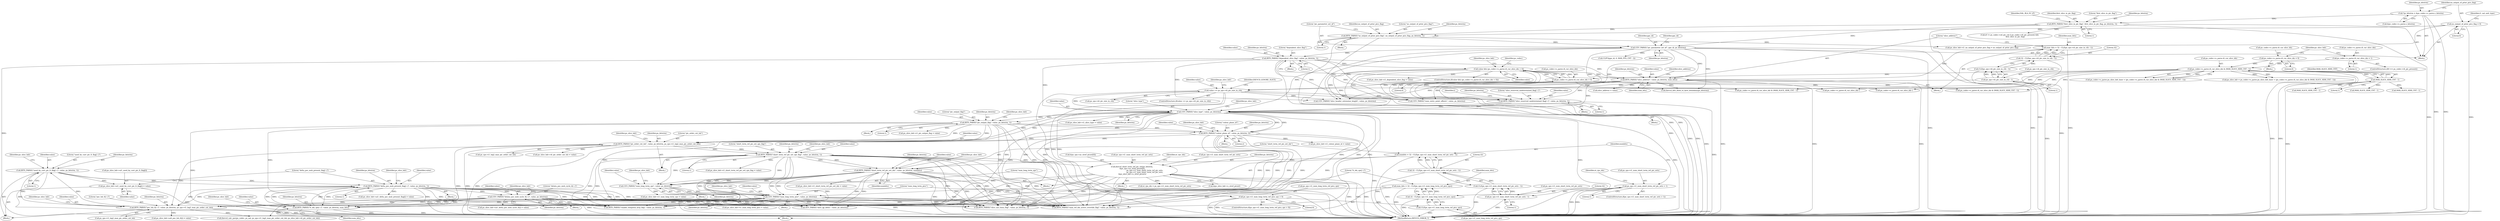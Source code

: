 digraph "0_Android_913d9e8d93d6b81bb8eac3fc2c1426651f5b259d@pointer" {
"1000965" [label="(Call,ps_slice_hdr->ai1_used_by_curr_pic_lt_flag[i] = value)"];
"1000960" [label="(Call,BITS_PARSE(\"used_by_curr_pic_lt_flag[ i ]\", value, ps_bitstrm, 1))"];
"1000946" [label="(Call,BITS_PARSE(\"poc_lsb_lt[ i ]\", value, ps_bitstrm, ps_sps->i1_log2_max_pic_order_cnt_lsb))"];
"1000858" [label="(Call,UEV_PARSE(\"num_long_term_pics\", value, ps_bitstrm))"];
"1000835" [label="(Call,UEV_PARSE(\"num_long_term_sps\", value, ps_bitstrm))"];
"1000735" [label="(Call,BITS_PARSE(\"short_term_ref_pic_set_idx\", value, ps_bitstrm, numbits))"];
"1000695" [label="(Call,BITS_PARSE(\"short_term_ref_pic_set_sps_flag\", value, ps_bitstrm, 1))"];
"1000683" [label="(Call,BITS_PARSE(\"pic_order_cnt_lsb\", value, ps_bitstrm, ps_sps->i1_log2_max_pic_order_cnt_lsb))"];
"1000638" [label="(Call,BITS_PARSE(\"pic_output_flag\", value, ps_bitstrm, 1))"];
"1000593" [label="(Call,UEV_PARSE(\"slice_type\", value, ps_bitstrm))"];
"1000588" [label="(Call,BITS_PARSE(\"slice_reserved_undetermined_flag[ i ]\", value, ps_bitstrm, 1))"];
"1000538" [label="(Call,value >= ps_sps->i4_pic_size_in_ctb)"];
"1000529" [label="(Call,BITS_PARSE(\"slice_address\", value, ps_bitstrm, num_bits))"];
"1000429" [label="(Call,value && (ps_codec->s_parse.i4_cur_slice_idx > 0))"];
"1000423" [label="(Call,BITS_PARSE(\"dependent_slice_flag\", value, ps_bitstrm, 1))"];
"1000210" [label="(Call,UEV_PARSE(\"pic_parameter_set_id\", pps_id, ps_bitstrm))"];
"1000191" [label="(Call,BITS_PARSE(\"first_slice_in_pic_flag\", first_slice_in_pic_flag, ps_bitstrm, 1))"];
"1000148" [label="(Call,*ps_bitstrm = &ps_codec->s_parse.s_bitstrm)"];
"1000205" [label="(Call,BITS_PARSE(\"no_output_of_prior_pics_flag\", no_output_of_prior_pics_flag, ps_bitstrm, 1))"];
"1000160" [label="(Call,no_output_of_prior_pics_flag = 0)"];
"1000431" [label="(Call,ps_codec->s_parse.i4_cur_slice_idx > 0)"];
"1000406" [label="(Call,ps_codec->s_parse.i4_cur_slice_idx & (MAX_SLICE_HDR_CNT - 1))"];
"1000376" [label="(Call,ps_codec->s_parse.i4_cur_slice_idx = 0)"];
"1000391" [label="(Call,ps_codec->s_parse.i4_cur_slice_idx = 1)"];
"1000412" [label="(Call,MAX_SLICE_HDR_CNT - 1)"];
"1000519" [label="(Call,num_bits = 32 - CLZ(ps_sps->i4_pic_size_in_ctb - 1))"];
"1000521" [label="(Call,32 - CLZ(ps_sps->i4_pic_size_in_ctb - 1))"];
"1000523" [label="(Call,CLZ(ps_sps->i4_pic_size_in_ctb - 1))"];
"1000524" [label="(Call,ps_sps->i4_pic_size_in_ctb - 1)"];
"1000660" [label="(Call,BITS_PARSE(\"colour_plane_id\", value, ps_bitstrm, 2))"];
"1000725" [label="(Call,numbits = 32 - CLZ(ps_sps->i1_num_short_term_ref_pic_sets - 1))"];
"1000727" [label="(Call,32 - CLZ(ps_sps->i1_num_short_term_ref_pic_sets - 1))"];
"1000729" [label="(Call,CLZ(ps_sps->i1_num_short_term_ref_pic_sets - 1))"];
"1000730" [label="(Call,ps_sps->i1_num_short_term_ref_pic_sets - 1)"];
"1000719" [label="(Call,ps_sps->i1_num_short_term_ref_pic_sets > 1)"];
"1000779" [label="(Call,ihevcd_short_term_ref_pic_set(ps_bitstrm,\n &ps_sps->as_stref_picset[0],\n                                              ps_sps->i1_num_short_term_ref_pic_sets,\n                                              ps_sps->i1_num_short_term_ref_pic_sets,\n &ps_slice_hdr->s_stref_picset))"];
"1000998" [label="(Call,UEV_PARSE(\"delata_poc_msb_cycle_lt[ i ]\", value, ps_bitstrm))"];
"1000972" [label="(Call,BITS_PARSE(\"delta_poc_msb_present_flag[ i ]\", value, ps_bitstrm, 1))"];
"1000917" [label="(Call,BITS_PARSE(\"lt_idx_sps[ i ]\", value, ps_bitstrm, num_bits))"];
"1000909" [label="(Call,num_bits = 32 - CLZ(ps_sps->i1_num_long_term_ref_pics_sps))"];
"1000911" [label="(Call,32 - CLZ(ps_sps->i1_num_long_term_ref_pics_sps))"];
"1000913" [label="(Call,CLZ(ps_sps->i1_num_long_term_ref_pics_sps))"];
"1000829" [label="(Call,ps_sps->i1_num_long_term_ref_pics_sps > 0)"];
"1000960" [label="(Call,BITS_PARSE(\"used_by_curr_pic_lt_flag[ i ]\", value, ps_bitstrm, 1))"];
"1000797" [label="(Call,st_rps_idx = ps_sps->i1_num_short_term_ref_pic_sets)"];
"1000519" [label="(Call,num_bits = 32 - CLZ(ps_sps->i4_pic_size_in_ctb - 1))"];
"1000723" [label="(Literal,1)"];
"1000382" [label="(Literal,0)"];
"1000667" [label="(Identifier,ps_slice_hdr)"];
"1000913" [label="(Call,CLZ(ps_sps->i1_num_long_term_ref_pics_sps))"];
"1002620" [label="(MethodReturn,IHEVCD_ERROR_T)"];
"1000391" [label="(Call,ps_codec->s_parse.i4_cur_slice_idx = 1)"];
"1000699" [label="(Literal,1)"];
"1001455" [label="(Call,SEV_PARSE(\"slice_qp_delta\", value, ps_bitstrm))"];
"1000909" [label="(Call,num_bits = 32 - CLZ(ps_sps->i1_num_long_term_ref_pics_sps))"];
"1000864" [label="(Identifier,ps_slice_hdr)"];
"1000834" [label="(Block,)"];
"1000199" [label="(Identifier,NAL_BLA_W_LP)"];
"1000798" [label="(Identifier,st_rps_idx)"];
"1000533" [label="(Identifier,num_bits)"];
"1000375" [label="(Block,)"];
"1000595" [label="(Identifier,value)"];
"1000917" [label="(Call,BITS_PARSE(\"lt_idx_sps[ i ]\", value, ps_bitstrm, num_bits))"];
"1000590" [label="(Identifier,value)"];
"1000661" [label="(Literal,\"colour_plane_id\")"];
"1000946" [label="(Call,BITS_PARSE(\"poc_lsb_lt[ i ]\", value, ps_bitstrm, ps_sps->i1_log2_max_pic_order_cnt_lsb))"];
"1000686" [label="(Identifier,ps_bitstrm)"];
"1000207" [label="(Identifier,no_output_of_prior_pics_flag)"];
"1000836" [label="(Literal,\"num_long_term_sps\")"];
"1000829" [label="(Call,ps_sps->i1_num_long_term_ref_pics_sps > 0)"];
"1000191" [label="(Call,BITS_PARSE(\"first_slice_in_pic_flag\", first_slice_in_pic_flag, ps_bitstrm, 1))"];
"1000528" [label="(Literal,1)"];
"1000376" [label="(Call,ps_codec->s_parse.i4_cur_slice_idx = 0)"];
"1000555" [label="(Block,)"];
"1000838" [label="(Identifier,ps_bitstrm)"];
"1000956" [label="(Identifier,ps_slice_hdr)"];
"1001170" [label="(Call,BITS_PARSE(\"num_ref_idx_active_override_flag\", value, ps_bitstrm, 1))"];
"1000739" [label="(Identifier,numbits)"];
"1000977" [label="(Call,ps_slice_hdr->ai1_delta_poc_msb_present_flag[i] = value)"];
"1000684" [label="(Literal,\"pic_order_cnt_lsb\")"];
"1000377" [label="(Call,ps_codec->s_parse.i4_cur_slice_idx)"];
"1001772" [label="(Call,ps_codec->s_parse.i4_cur_slice_idx--)"];
"1001082" [label="(Call,BITS_PARSE(\"enable_temporal_mvp_flag\", value, ps_bitstrm, 1))"];
"1000839" [label="(Call,ps_slice_hdr->i1_num_long_term_sps = value)"];
"1000921" [label="(Identifier,num_bits)"];
"1000945" [label="(Block,)"];
"1000161" [label="(Identifier,no_output_of_prior_pics_flag)"];
"1000586" [label="(Identifier,i)"];
"1000532" [label="(Identifier,ps_bitstrm)"];
"1000734" [label="(Literal,1)"];
"1000912" [label="(Literal,32)"];
"1000833" [label="(Literal,0)"];
"1000594" [label="(Literal,\"slice_type\")"];
"1001002" [label="(Call,ps_slice_hdr->ai1_delta_poc_msb_cycle_lt[i] = value)"];
"1001107" [label="(Call,BITS_PARSE(\"slice_sao_luma_flag\", value, ps_bitstrm, 1))"];
"1000948" [label="(Identifier,value)"];
"1000953" [label="(Call,ps_slice_hdr->ai4_poc_lsb_lt[i] = value)"];
"1000702" [label="(Identifier,ps_slice_hdr)"];
"1000162" [label="(Literal,0)"];
"1000793" [label="(Call,&ps_slice_hdr->s_stref_picset)"];
"1000517" [label="(Block,)"];
"1000285" [label="(Call,(0 != ps_codec->u4_pic_cnt || ps_codec->i4_pic_present) &&\n                    first_slice_in_pic_flag)"];
"1000726" [label="(Identifier,numbits)"];
"1000900" [label="(Block,)"];
"1000206" [label="(Literal,\"no_output_of_prior_pics_flag\")"];
"1000591" [label="(Identifier,ps_bitstrm)"];
"1000736" [label="(Literal,\"short_term_ref_pic_set_idx\")"];
"1002527" [label="(Call,MAX_SLICE_HDR_CNT - 1)"];
"1000968" [label="(Identifier,ps_slice_hdr)"];
"1000683" [label="(Call,BITS_PARSE(\"pic_order_cnt_lsb\", value, ps_bitstrm, ps_sps->i1_log2_max_pic_order_cnt_lsb))"];
"1000530" [label="(Literal,\"slice_address\")"];
"1000502" [label="(Call,ps_slice_hdr->i1_no_output_of_prior_pics_flag = no_output_of_prior_pics_flag)"];
"1000437" [label="(Literal,0)"];
"1000911" [label="(Call,32 - CLZ(ps_sps->i1_num_long_term_ref_pics_sps))"];
"1000645" [label="(Identifier,ps_slice_hdr)"];
"1000965" [label="(Call,ps_slice_hdr->ai1_used_by_curr_pic_lt_flag[i] = value)"];
"1000204" [label="(Block,)"];
"1000787" [label="(Call,ps_sps->i1_num_short_term_ref_pic_sets)"];
"1000461" [label="(Call,ps_slice_hdr->i1_dependent_slice_flag = value)"];
"1000587" [label="(Block,)"];
"1000780" [label="(Identifier,ps_bitstrm)"];
"1000962" [label="(Identifier,value)"];
"1000212" [label="(Identifier,pps_id)"];
"1000205" [label="(Call,BITS_PARSE(\"no_output_of_prior_pics_flag\", no_output_of_prior_pics_flag, ps_bitstrm, 1))"];
"1000597" [label="(Call,ps_slice_hdr->i1_slice_type = value)"];
"1000640" [label="(Identifier,value)"];
"1000413" [label="(Identifier,MAX_SLICE_HDR_CNT)"];
"1000980" [label="(Identifier,ps_slice_hdr)"];
"1000914" [label="(Call,ps_sps->i1_num_long_term_ref_pics_sps)"];
"1000961" [label="(Literal,\"used_by_curr_pic_lt_flag[ i ]\")"];
"1000422" [label="(Block,)"];
"1000639" [label="(Literal,\"pic_output_flag\")"];
"1000428" [label="(ControlStructure,if(value && (ps_codec->s_parse.i4_cur_slice_idx > 0)))"];
"1000432" [label="(Call,ps_codec->s_parse.i4_cur_slice_idx)"];
"1000531" [label="(Identifier,value)"];
"1000637" [label="(Block,)"];
"1000746" [label="(Identifier,st_rps_idx)"];
"1001001" [label="(Identifier,ps_bitstrm)"];
"1000150" [label="(Call,&ps_codec->s_parse.s_bitstrm)"];
"1001000" [label="(Identifier,value)"];
"1000687" [label="(Call,ps_sps->i1_log2_max_pic_order_cnt_lsb)"];
"1000216" [label="(Call,CLIP3(pps_id, 0, MAX_PPS_CNT - 2))"];
"1000998" [label="(Call,UEV_PARSE(\"delata_poc_msb_cycle_lt[ i ]\", value, ps_bitstrm))"];
"1000165" [label="(Identifier,i1_nal_unit_type)"];
"1002521" [label="(Call,ps_codec->s_parse.i4_cur_slice_idx & (MAX_SLICE_HDR_CNT - 1))"];
"1000964" [label="(Literal,1)"];
"1000697" [label="(Identifier,value)"];
"1000535" [label="(Identifier,slice_address)"];
"1000642" [label="(Literal,1)"];
"1000730" [label="(Call,ps_sps->i1_num_short_term_ref_pic_sets - 1)"];
"1000972" [label="(Call,BITS_PARSE(\"delta_poc_msb_present_flag[ i ]\", value, ps_bitstrm, 1))"];
"1000209" [label="(Literal,1)"];
"1000593" [label="(Call,UEV_PARSE(\"slice_type\", value, ps_bitstrm))"];
"1000719" [label="(Call,ps_sps->i1_num_short_term_ref_pic_sets > 1)"];
"1002017" [label="(Call,ihevcd_bits_flush_to_byte_boundary(ps_bitstrm))"];
"1000160" [label="(Call,no_output_of_prior_pics_flag = 0)"];
"1000589" [label="(Literal,\"slice_reserved_undetermined_flag[ i ]\")"];
"1000521" [label="(Call,32 - CLZ(ps_sps->i4_pic_size_in_ctb - 1))"];
"1000430" [label="(Identifier,value)"];
"1000731" [label="(Call,ps_sps->i1_num_short_term_ref_pic_sets)"];
"1000132" [label="(Block,)"];
"1000947" [label="(Literal,\"poc_lsb_lt[ i ]\")"];
"1000659" [label="(Block,)"];
"1000695" [label="(Call,BITS_PARSE(\"short_term_ref_pic_set_sps_flag\", value, ps_bitstrm, 1))"];
"1000664" [label="(Literal,2)"];
"1001005" [label="(Identifier,ps_slice_hdr)"];
"1000385" [label="(ControlStructure,if(0 == ps_codec->i4_pic_present))"];
"1000529" [label="(Call,BITS_PARSE(\"slice_address\", value, ps_bitstrm, num_bits))"];
"1000778" [label="(Block,)"];
"1000859" [label="(Literal,\"num_long_term_pics\")"];
"1000463" [label="(Identifier,ps_slice_hdr)"];
"1000835" [label="(Call,UEV_PARSE(\"num_long_term_sps\", value, ps_bitstrm))"];
"1000685" [label="(Identifier,value)"];
"1000690" [label="(Call,ps_slice_hdr->i4_pic_order_cnt_lsb = value)"];
"1000663" [label="(Identifier,ps_bitstrm)"];
"1000950" [label="(Call,ps_sps->i1_log2_max_pic_order_cnt_lsb)"];
"1000392" [label="(Call,ps_codec->s_parse.i4_cur_slice_idx)"];
"1000537" [label="(ControlStructure,if(value >= ps_sps->i4_pic_size_in_ctb))"];
"1000425" [label="(Identifier,value)"];
"1000696" [label="(Literal,\"short_term_ref_pic_set_sps_flag\")"];
"1000692" [label="(Identifier,ps_slice_hdr)"];
"1000599" [label="(Identifier,ps_slice_hdr)"];
"1000426" [label="(Identifier,ps_bitstrm)"];
"1000588" [label="(Call,BITS_PARSE(\"slice_reserved_undetermined_flag[ i ]\", value, ps_bitstrm, 1))"];
"1000974" [label="(Identifier,value)"];
"1000966" [label="(Call,ps_slice_hdr->ai1_used_by_curr_pic_lt_flag[i])"];
"1000193" [label="(Identifier,first_slice_in_pic_flag)"];
"1000431" [label="(Call,ps_codec->s_parse.i4_cur_slice_idx > 0)"];
"1000520" [label="(Identifier,num_bits)"];
"1000407" [label="(Call,ps_codec->s_parse.i4_cur_slice_idx)"];
"1000208" [label="(Identifier,ps_bitstrm)"];
"1000830" [label="(Call,ps_sps->i1_num_long_term_ref_pics_sps)"];
"1000724" [label="(Block,)"];
"1000211" [label="(Literal,\"pic_parameter_set_id\")"];
"1000779" [label="(Call,ihevcd_short_term_ref_pic_set(ps_bitstrm,\n &ps_sps->as_stref_picset[0],\n                                              ps_sps->i1_num_short_term_ref_pic_sets,\n                                              ps_sps->i1_num_short_term_ref_pic_sets,\n &ps_slice_hdr->s_stref_picset))"];
"1000406" [label="(Call,ps_codec->s_parse.i4_cur_slice_idx & (MAX_SLICE_HDR_CNT - 1))"];
"1000997" [label="(Block,)"];
"1000400" [label="(Call,ps_codec->s_parse.ps_slice_hdr_base + (ps_codec->s_parse.i4_cur_slice_idx & (MAX_SLICE_HDR_CNT - 1)))"];
"1000192" [label="(Literal,\"first_slice_in_pic_flag\")"];
"1000725" [label="(Call,numbits = 32 - CLZ(ps_sps->i1_num_short_term_ref_pic_sets - 1))"];
"1000195" [label="(Literal,1)"];
"1000210" [label="(Call,UEV_PARSE(\"pic_parameter_set_id\", pps_id, ps_bitstrm))"];
"1001659" [label="(Call,ihevcd_calc_poc(ps_codec, ps_nal, ps_sps->i1_log2_max_pic_order_cnt_lsb, ps_slice_hdr->i4_pic_order_cnt_lsb))"];
"1000718" [label="(ControlStructure,if(ps_sps->i1_num_short_term_ref_pic_sets > 1))"];
"1000660" [label="(Call,BITS_PARSE(\"colour_plane_id\", value, ps_bitstrm, 2))"];
"1000862" [label="(Call,ps_slice_hdr->i1_num_long_term_pics = value)"];
"1000423" [label="(Call,BITS_PARSE(\"dependent_slice_flag\", value, ps_bitstrm, 1))"];
"1000397" [label="(Literal,1)"];
"1000720" [label="(Call,ps_sps->i1_num_short_term_ref_pic_sets)"];
"1000907" [label="(Block,)"];
"1000429" [label="(Call,value && (ps_codec->s_parse.i4_cur_slice_idx > 0))"];
"1001809" [label="(Call,MAX_SLICE_HDR_CNT - 1)"];
"1000643" [label="(Call,ps_slice_hdr->i1_pic_output_flag = value)"];
"1000700" [label="(Call,ps_slice_hdr->i1_short_term_ref_pic_set_sps_flag = value)"];
"1000399" [label="(Identifier,ps_slice_hdr)"];
"1000963" [label="(Identifier,ps_bitstrm)"];
"1000860" [label="(Identifier,value)"];
"1001991" [label="(Call,UEV_PARSE(\"slice_header_extension_length\", value, ps_bitstrm))"];
"1000729" [label="(Call,CLZ(ps_sps->i1_num_short_term_ref_pic_sets - 1))"];
"1000837" [label="(Identifier,value)"];
"1000781" [label="(Call,&ps_sps->as_stref_picset[0])"];
"1000641" [label="(Identifier,ps_bitstrm)"];
"1000828" [label="(ControlStructure,if(ps_sps->i1_num_long_term_ref_pics_sps > 0))"];
"1000973" [label="(Literal,\"delta_poc_msb_present_flag[ i ]\")"];
"1000742" [label="(Identifier,ps_slice_hdr)"];
"1000638" [label="(Call,BITS_PARSE(\"pic_output_flag\", value, ps_bitstrm, 1))"];
"1000539" [label="(Identifier,value)"];
"1000727" [label="(Call,32 - CLZ(ps_sps->i1_num_short_term_ref_pic_sets - 1))"];
"1000827" [label="(Block,)"];
"1000858" [label="(Call,UEV_PARSE(\"num_long_term_pics\", value, ps_bitstrm))"];
"1000918" [label="(Literal,\"lt_idx_sps[ i ]\")"];
"1000447" [label="(Call,MAX_SLICE_HDR_CNT - 1)"];
"1000525" [label="(Call,ps_sps->i4_pic_size_in_ctb)"];
"1000194" [label="(Identifier,ps_bitstrm)"];
"1000925" [label="(Identifier,ps_slice_hdr)"];
"1000949" [label="(Identifier,ps_bitstrm)"];
"1000213" [label="(Identifier,ps_bitstrm)"];
"1000440" [label="(Identifier,ps_codec)"];
"1000534" [label="(Call,slice_address = value)"];
"1000999" [label="(Literal,\"delata_poc_msb_cycle_lt[ i ]\")"];
"1000662" [label="(Identifier,value)"];
"1000975" [label="(Identifier,ps_bitstrm)"];
"1000424" [label="(Literal,\"dependent_slice_flag\")"];
"1000790" [label="(Call,ps_sps->i1_num_short_term_ref_pic_sets)"];
"1000427" [label="(Literal,1)"];
"1000553" [label="(Identifier,ps_slice_hdr)"];
"1000738" [label="(Identifier,ps_bitstrm)"];
"1000398" [label="(Call,ps_slice_hdr = ps_codec->s_parse.ps_slice_hdr_base + (ps_codec->s_parse.i4_cur_slice_idx & (MAX_SLICE_HDR_CNT - 1)))"];
"1000522" [label="(Literal,32)"];
"1000910" [label="(Identifier,num_bits)"];
"1000441" [label="(Call,ps_codec->s_parse.i4_cur_slice_idx & (MAX_SLICE_HDR_CNT - 1))"];
"1000728" [label="(Literal,32)"];
"1000735" [label="(Call,BITS_PARSE(\"short_term_ref_pic_set_idx\", value, ps_bitstrm, numbits))"];
"1000540" [label="(Call,ps_sps->i4_pic_size_in_ctb)"];
"1000149" [label="(Identifier,ps_bitstrm)"];
"1000524" [label="(Call,ps_sps->i4_pic_size_in_ctb - 1)"];
"1000919" [label="(Identifier,value)"];
"1001884" [label="(Call,UEV_PARSE(\"num_entry_point_offsets\", value, ps_bitstrm))"];
"1000698" [label="(Identifier,ps_bitstrm)"];
"1000544" [label="(Identifier,IHEVCD_IGNORE_SLICE)"];
"1000592" [label="(Literal,1)"];
"1000596" [label="(Identifier,ps_bitstrm)"];
"1000538" [label="(Call,value >= ps_sps->i4_pic_size_in_ctb)"];
"1000414" [label="(Literal,1)"];
"1000665" [label="(Call,ps_slice_hdr->i1_colour_plane_id = value)"];
"1000678" [label="(Block,)"];
"1000148" [label="(Call,*ps_bitstrm = &ps_codec->s_parse.s_bitstrm)"];
"1000523" [label="(Call,CLZ(ps_sps->i4_pic_size_in_ctb - 1))"];
"1000861" [label="(Identifier,ps_bitstrm)"];
"1000841" [label="(Identifier,ps_slice_hdr)"];
"1001713" [label="(Call,ps_codec->s_parse.i4_cur_slice_idx--)"];
"1000976" [label="(Literal,1)"];
"1000412" [label="(Call,MAX_SLICE_HDR_CNT - 1)"];
"1000920" [label="(Identifier,ps_bitstrm)"];
"1000971" [label="(Identifier,value)"];
"1000737" [label="(Identifier,value)"];
"1000215" [label="(Identifier,pps_id)"];
"1000740" [label="(Call,ps_slice_hdr->i1_short_term_ref_pic_set_idx = value)"];
"1000965" -> "1000945"  [label="AST: "];
"1000965" -> "1000971"  [label="CFG: "];
"1000966" -> "1000965"  [label="AST: "];
"1000971" -> "1000965"  [label="AST: "];
"1000973" -> "1000965"  [label="CFG: "];
"1000965" -> "1002620"  [label="DDG: "];
"1000960" -> "1000965"  [label="DDG: "];
"1000960" -> "1000945"  [label="AST: "];
"1000960" -> "1000964"  [label="CFG: "];
"1000961" -> "1000960"  [label="AST: "];
"1000962" -> "1000960"  [label="AST: "];
"1000963" -> "1000960"  [label="AST: "];
"1000964" -> "1000960"  [label="AST: "];
"1000968" -> "1000960"  [label="CFG: "];
"1000960" -> "1002620"  [label="DDG: "];
"1000946" -> "1000960"  [label="DDG: "];
"1000946" -> "1000960"  [label="DDG: "];
"1000960" -> "1000972"  [label="DDG: "];
"1000960" -> "1000972"  [label="DDG: "];
"1000946" -> "1000945"  [label="AST: "];
"1000946" -> "1000950"  [label="CFG: "];
"1000947" -> "1000946"  [label="AST: "];
"1000948" -> "1000946"  [label="AST: "];
"1000949" -> "1000946"  [label="AST: "];
"1000950" -> "1000946"  [label="AST: "];
"1000956" -> "1000946"  [label="CFG: "];
"1000946" -> "1002620"  [label="DDG: "];
"1000946" -> "1002620"  [label="DDG: "];
"1000858" -> "1000946"  [label="DDG: "];
"1000858" -> "1000946"  [label="DDG: "];
"1000998" -> "1000946"  [label="DDG: "];
"1000998" -> "1000946"  [label="DDG: "];
"1000972" -> "1000946"  [label="DDG: "];
"1000972" -> "1000946"  [label="DDG: "];
"1000683" -> "1000946"  [label="DDG: "];
"1000946" -> "1000953"  [label="DDG: "];
"1000946" -> "1001659"  [label="DDG: "];
"1000858" -> "1000827"  [label="AST: "];
"1000858" -> "1000861"  [label="CFG: "];
"1000859" -> "1000858"  [label="AST: "];
"1000860" -> "1000858"  [label="AST: "];
"1000861" -> "1000858"  [label="AST: "];
"1000864" -> "1000858"  [label="CFG: "];
"1000858" -> "1002620"  [label="DDG: "];
"1000835" -> "1000858"  [label="DDG: "];
"1000835" -> "1000858"  [label="DDG: "];
"1000735" -> "1000858"  [label="DDG: "];
"1000735" -> "1000858"  [label="DDG: "];
"1000695" -> "1000858"  [label="DDG: "];
"1000695" -> "1000858"  [label="DDG: "];
"1000779" -> "1000858"  [label="DDG: "];
"1000858" -> "1000862"  [label="DDG: "];
"1000858" -> "1000917"  [label="DDG: "];
"1000858" -> "1000917"  [label="DDG: "];
"1000858" -> "1001082"  [label="DDG: "];
"1000858" -> "1001082"  [label="DDG: "];
"1000858" -> "1001107"  [label="DDG: "];
"1000858" -> "1001107"  [label="DDG: "];
"1000858" -> "1001170"  [label="DDG: "];
"1000858" -> "1001170"  [label="DDG: "];
"1000858" -> "1001455"  [label="DDG: "];
"1000858" -> "1001455"  [label="DDG: "];
"1000835" -> "1000834"  [label="AST: "];
"1000835" -> "1000838"  [label="CFG: "];
"1000836" -> "1000835"  [label="AST: "];
"1000837" -> "1000835"  [label="AST: "];
"1000838" -> "1000835"  [label="AST: "];
"1000841" -> "1000835"  [label="CFG: "];
"1000835" -> "1002620"  [label="DDG: "];
"1000735" -> "1000835"  [label="DDG: "];
"1000735" -> "1000835"  [label="DDG: "];
"1000695" -> "1000835"  [label="DDG: "];
"1000695" -> "1000835"  [label="DDG: "];
"1000779" -> "1000835"  [label="DDG: "];
"1000835" -> "1000839"  [label="DDG: "];
"1000735" -> "1000724"  [label="AST: "];
"1000735" -> "1000739"  [label="CFG: "];
"1000736" -> "1000735"  [label="AST: "];
"1000737" -> "1000735"  [label="AST: "];
"1000738" -> "1000735"  [label="AST: "];
"1000739" -> "1000735"  [label="AST: "];
"1000742" -> "1000735"  [label="CFG: "];
"1000735" -> "1002620"  [label="DDG: "];
"1000735" -> "1002620"  [label="DDG: "];
"1000695" -> "1000735"  [label="DDG: "];
"1000695" -> "1000735"  [label="DDG: "];
"1000725" -> "1000735"  [label="DDG: "];
"1000735" -> "1000740"  [label="DDG: "];
"1000735" -> "1001082"  [label="DDG: "];
"1000735" -> "1001082"  [label="DDG: "];
"1000735" -> "1001107"  [label="DDG: "];
"1000735" -> "1001107"  [label="DDG: "];
"1000735" -> "1001170"  [label="DDG: "];
"1000735" -> "1001170"  [label="DDG: "];
"1000735" -> "1001455"  [label="DDG: "];
"1000735" -> "1001455"  [label="DDG: "];
"1000695" -> "1000678"  [label="AST: "];
"1000695" -> "1000699"  [label="CFG: "];
"1000696" -> "1000695"  [label="AST: "];
"1000697" -> "1000695"  [label="AST: "];
"1000698" -> "1000695"  [label="AST: "];
"1000699" -> "1000695"  [label="AST: "];
"1000702" -> "1000695"  [label="CFG: "];
"1000695" -> "1002620"  [label="DDG: "];
"1000683" -> "1000695"  [label="DDG: "];
"1000683" -> "1000695"  [label="DDG: "];
"1000695" -> "1000700"  [label="DDG: "];
"1000695" -> "1000779"  [label="DDG: "];
"1000695" -> "1001082"  [label="DDG: "];
"1000695" -> "1001082"  [label="DDG: "];
"1000695" -> "1001107"  [label="DDG: "];
"1000695" -> "1001107"  [label="DDG: "];
"1000695" -> "1001170"  [label="DDG: "];
"1000695" -> "1001170"  [label="DDG: "];
"1000695" -> "1001455"  [label="DDG: "];
"1000695" -> "1001455"  [label="DDG: "];
"1000683" -> "1000678"  [label="AST: "];
"1000683" -> "1000687"  [label="CFG: "];
"1000684" -> "1000683"  [label="AST: "];
"1000685" -> "1000683"  [label="AST: "];
"1000686" -> "1000683"  [label="AST: "];
"1000687" -> "1000683"  [label="AST: "];
"1000692" -> "1000683"  [label="CFG: "];
"1000683" -> "1002620"  [label="DDG: "];
"1000683" -> "1002620"  [label="DDG: "];
"1000638" -> "1000683"  [label="DDG: "];
"1000638" -> "1000683"  [label="DDG: "];
"1000660" -> "1000683"  [label="DDG: "];
"1000660" -> "1000683"  [label="DDG: "];
"1000593" -> "1000683"  [label="DDG: "];
"1000593" -> "1000683"  [label="DDG: "];
"1000683" -> "1000690"  [label="DDG: "];
"1000683" -> "1001659"  [label="DDG: "];
"1000638" -> "1000637"  [label="AST: "];
"1000638" -> "1000642"  [label="CFG: "];
"1000639" -> "1000638"  [label="AST: "];
"1000640" -> "1000638"  [label="AST: "];
"1000641" -> "1000638"  [label="AST: "];
"1000642" -> "1000638"  [label="AST: "];
"1000645" -> "1000638"  [label="CFG: "];
"1000638" -> "1002620"  [label="DDG: "];
"1000593" -> "1000638"  [label="DDG: "];
"1000593" -> "1000638"  [label="DDG: "];
"1000638" -> "1000643"  [label="DDG: "];
"1000638" -> "1000660"  [label="DDG: "];
"1000638" -> "1000660"  [label="DDG: "];
"1000638" -> "1001107"  [label="DDG: "];
"1000638" -> "1001107"  [label="DDG: "];
"1000638" -> "1001170"  [label="DDG: "];
"1000638" -> "1001170"  [label="DDG: "];
"1000638" -> "1001455"  [label="DDG: "];
"1000638" -> "1001455"  [label="DDG: "];
"1000593" -> "1000555"  [label="AST: "];
"1000593" -> "1000596"  [label="CFG: "];
"1000594" -> "1000593"  [label="AST: "];
"1000595" -> "1000593"  [label="AST: "];
"1000596" -> "1000593"  [label="AST: "];
"1000599" -> "1000593"  [label="CFG: "];
"1000593" -> "1002620"  [label="DDG: "];
"1000593" -> "1002620"  [label="DDG: "];
"1000588" -> "1000593"  [label="DDG: "];
"1000588" -> "1000593"  [label="DDG: "];
"1000538" -> "1000593"  [label="DDG: "];
"1000429" -> "1000593"  [label="DDG: "];
"1000423" -> "1000593"  [label="DDG: "];
"1000210" -> "1000593"  [label="DDG: "];
"1000529" -> "1000593"  [label="DDG: "];
"1000593" -> "1000597"  [label="DDG: "];
"1000593" -> "1000660"  [label="DDG: "];
"1000593" -> "1000660"  [label="DDG: "];
"1000593" -> "1001107"  [label="DDG: "];
"1000593" -> "1001107"  [label="DDG: "];
"1000593" -> "1001170"  [label="DDG: "];
"1000593" -> "1001170"  [label="DDG: "];
"1000593" -> "1001455"  [label="DDG: "];
"1000593" -> "1001455"  [label="DDG: "];
"1000588" -> "1000587"  [label="AST: "];
"1000588" -> "1000592"  [label="CFG: "];
"1000589" -> "1000588"  [label="AST: "];
"1000590" -> "1000588"  [label="AST: "];
"1000591" -> "1000588"  [label="AST: "];
"1000592" -> "1000588"  [label="AST: "];
"1000586" -> "1000588"  [label="CFG: "];
"1000588" -> "1002620"  [label="DDG: "];
"1000538" -> "1000588"  [label="DDG: "];
"1000429" -> "1000588"  [label="DDG: "];
"1000423" -> "1000588"  [label="DDG: "];
"1000210" -> "1000588"  [label="DDG: "];
"1000529" -> "1000588"  [label="DDG: "];
"1000538" -> "1000537"  [label="AST: "];
"1000538" -> "1000540"  [label="CFG: "];
"1000539" -> "1000538"  [label="AST: "];
"1000540" -> "1000538"  [label="AST: "];
"1000544" -> "1000538"  [label="CFG: "];
"1000553" -> "1000538"  [label="CFG: "];
"1000538" -> "1002620"  [label="DDG: "];
"1000538" -> "1002620"  [label="DDG: "];
"1000538" -> "1002620"  [label="DDG: "];
"1000529" -> "1000538"  [label="DDG: "];
"1000524" -> "1000538"  [label="DDG: "];
"1000538" -> "1001884"  [label="DDG: "];
"1000538" -> "1001991"  [label="DDG: "];
"1000529" -> "1000517"  [label="AST: "];
"1000529" -> "1000533"  [label="CFG: "];
"1000530" -> "1000529"  [label="AST: "];
"1000531" -> "1000529"  [label="AST: "];
"1000532" -> "1000529"  [label="AST: "];
"1000533" -> "1000529"  [label="AST: "];
"1000535" -> "1000529"  [label="CFG: "];
"1000529" -> "1002620"  [label="DDG: "];
"1000529" -> "1002620"  [label="DDG: "];
"1000529" -> "1002620"  [label="DDG: "];
"1000429" -> "1000529"  [label="DDG: "];
"1000423" -> "1000529"  [label="DDG: "];
"1000210" -> "1000529"  [label="DDG: "];
"1000519" -> "1000529"  [label="DDG: "];
"1000529" -> "1000534"  [label="DDG: "];
"1000529" -> "1001884"  [label="DDG: "];
"1000529" -> "1001991"  [label="DDG: "];
"1000529" -> "1002017"  [label="DDG: "];
"1000429" -> "1000428"  [label="AST: "];
"1000429" -> "1000430"  [label="CFG: "];
"1000429" -> "1000431"  [label="CFG: "];
"1000430" -> "1000429"  [label="AST: "];
"1000431" -> "1000429"  [label="AST: "];
"1000440" -> "1000429"  [label="CFG: "];
"1000463" -> "1000429"  [label="CFG: "];
"1000429" -> "1002620"  [label="DDG: "];
"1000429" -> "1002620"  [label="DDG: "];
"1000423" -> "1000429"  [label="DDG: "];
"1000431" -> "1000429"  [label="DDG: "];
"1000431" -> "1000429"  [label="DDG: "];
"1000429" -> "1000461"  [label="DDG: "];
"1000429" -> "1001884"  [label="DDG: "];
"1000429" -> "1001991"  [label="DDG: "];
"1000423" -> "1000422"  [label="AST: "];
"1000423" -> "1000427"  [label="CFG: "];
"1000424" -> "1000423"  [label="AST: "];
"1000425" -> "1000423"  [label="AST: "];
"1000426" -> "1000423"  [label="AST: "];
"1000427" -> "1000423"  [label="AST: "];
"1000430" -> "1000423"  [label="CFG: "];
"1000423" -> "1002620"  [label="DDG: "];
"1000423" -> "1002620"  [label="DDG: "];
"1000210" -> "1000423"  [label="DDG: "];
"1000423" -> "1001884"  [label="DDG: "];
"1000423" -> "1001991"  [label="DDG: "];
"1000423" -> "1002017"  [label="DDG: "];
"1000210" -> "1000132"  [label="AST: "];
"1000210" -> "1000213"  [label="CFG: "];
"1000211" -> "1000210"  [label="AST: "];
"1000212" -> "1000210"  [label="AST: "];
"1000213" -> "1000210"  [label="AST: "];
"1000215" -> "1000210"  [label="CFG: "];
"1000210" -> "1002620"  [label="DDG: "];
"1000210" -> "1002620"  [label="DDG: "];
"1000191" -> "1000210"  [label="DDG: "];
"1000205" -> "1000210"  [label="DDG: "];
"1000210" -> "1000216"  [label="DDG: "];
"1000210" -> "1001884"  [label="DDG: "];
"1000210" -> "1001991"  [label="DDG: "];
"1000210" -> "1002017"  [label="DDG: "];
"1000191" -> "1000132"  [label="AST: "];
"1000191" -> "1000195"  [label="CFG: "];
"1000192" -> "1000191"  [label="AST: "];
"1000193" -> "1000191"  [label="AST: "];
"1000194" -> "1000191"  [label="AST: "];
"1000195" -> "1000191"  [label="AST: "];
"1000199" -> "1000191"  [label="CFG: "];
"1000191" -> "1002620"  [label="DDG: "];
"1000191" -> "1002620"  [label="DDG: "];
"1000148" -> "1000191"  [label="DDG: "];
"1000191" -> "1000205"  [label="DDG: "];
"1000191" -> "1000285"  [label="DDG: "];
"1000148" -> "1000132"  [label="AST: "];
"1000148" -> "1000150"  [label="CFG: "];
"1000149" -> "1000148"  [label="AST: "];
"1000150" -> "1000148"  [label="AST: "];
"1000161" -> "1000148"  [label="CFG: "];
"1000148" -> "1002620"  [label="DDG: "];
"1000148" -> "1002620"  [label="DDG: "];
"1000205" -> "1000204"  [label="AST: "];
"1000205" -> "1000209"  [label="CFG: "];
"1000206" -> "1000205"  [label="AST: "];
"1000207" -> "1000205"  [label="AST: "];
"1000208" -> "1000205"  [label="AST: "];
"1000209" -> "1000205"  [label="AST: "];
"1000211" -> "1000205"  [label="CFG: "];
"1000205" -> "1002620"  [label="DDG: "];
"1000205" -> "1002620"  [label="DDG: "];
"1000160" -> "1000205"  [label="DDG: "];
"1000205" -> "1000502"  [label="DDG: "];
"1000160" -> "1000132"  [label="AST: "];
"1000160" -> "1000162"  [label="CFG: "];
"1000161" -> "1000160"  [label="AST: "];
"1000162" -> "1000160"  [label="AST: "];
"1000165" -> "1000160"  [label="CFG: "];
"1000160" -> "1002620"  [label="DDG: "];
"1000160" -> "1000502"  [label="DDG: "];
"1000431" -> "1000437"  [label="CFG: "];
"1000432" -> "1000431"  [label="AST: "];
"1000437" -> "1000431"  [label="AST: "];
"1000431" -> "1002620"  [label="DDG: "];
"1000406" -> "1000431"  [label="DDG: "];
"1000431" -> "1000441"  [label="DDG: "];
"1000431" -> "1001713"  [label="DDG: "];
"1000431" -> "1001772"  [label="DDG: "];
"1000431" -> "1002521"  [label="DDG: "];
"1000406" -> "1000400"  [label="AST: "];
"1000406" -> "1000412"  [label="CFG: "];
"1000407" -> "1000406"  [label="AST: "];
"1000412" -> "1000406"  [label="AST: "];
"1000400" -> "1000406"  [label="CFG: "];
"1000406" -> "1002620"  [label="DDG: "];
"1000406" -> "1002620"  [label="DDG: "];
"1000406" -> "1000398"  [label="DDG: "];
"1000406" -> "1000398"  [label="DDG: "];
"1000406" -> "1000400"  [label="DDG: "];
"1000406" -> "1000400"  [label="DDG: "];
"1000376" -> "1000406"  [label="DDG: "];
"1000391" -> "1000406"  [label="DDG: "];
"1000412" -> "1000406"  [label="DDG: "];
"1000412" -> "1000406"  [label="DDG: "];
"1000406" -> "1000441"  [label="DDG: "];
"1000406" -> "1001713"  [label="DDG: "];
"1000406" -> "1001772"  [label="DDG: "];
"1000406" -> "1002521"  [label="DDG: "];
"1000376" -> "1000375"  [label="AST: "];
"1000376" -> "1000382"  [label="CFG: "];
"1000377" -> "1000376"  [label="AST: "];
"1000382" -> "1000376"  [label="AST: "];
"1000399" -> "1000376"  [label="CFG: "];
"1000391" -> "1000385"  [label="AST: "];
"1000391" -> "1000397"  [label="CFG: "];
"1000392" -> "1000391"  [label="AST: "];
"1000397" -> "1000391"  [label="AST: "];
"1000399" -> "1000391"  [label="CFG: "];
"1000412" -> "1000414"  [label="CFG: "];
"1000413" -> "1000412"  [label="AST: "];
"1000414" -> "1000412"  [label="AST: "];
"1000412" -> "1002620"  [label="DDG: "];
"1000412" -> "1000447"  [label="DDG: "];
"1000412" -> "1001809"  [label="DDG: "];
"1000412" -> "1002527"  [label="DDG: "];
"1000519" -> "1000517"  [label="AST: "];
"1000519" -> "1000521"  [label="CFG: "];
"1000520" -> "1000519"  [label="AST: "];
"1000521" -> "1000519"  [label="AST: "];
"1000530" -> "1000519"  [label="CFG: "];
"1000519" -> "1002620"  [label="DDG: "];
"1000521" -> "1000519"  [label="DDG: "];
"1000521" -> "1000519"  [label="DDG: "];
"1000521" -> "1000523"  [label="CFG: "];
"1000522" -> "1000521"  [label="AST: "];
"1000523" -> "1000521"  [label="AST: "];
"1000521" -> "1002620"  [label="DDG: "];
"1000523" -> "1000521"  [label="DDG: "];
"1000523" -> "1000524"  [label="CFG: "];
"1000524" -> "1000523"  [label="AST: "];
"1000523" -> "1002620"  [label="DDG: "];
"1000524" -> "1000523"  [label="DDG: "];
"1000524" -> "1000523"  [label="DDG: "];
"1000524" -> "1000528"  [label="CFG: "];
"1000525" -> "1000524"  [label="AST: "];
"1000528" -> "1000524"  [label="AST: "];
"1000660" -> "1000659"  [label="AST: "];
"1000660" -> "1000664"  [label="CFG: "];
"1000661" -> "1000660"  [label="AST: "];
"1000662" -> "1000660"  [label="AST: "];
"1000663" -> "1000660"  [label="AST: "];
"1000664" -> "1000660"  [label="AST: "];
"1000667" -> "1000660"  [label="CFG: "];
"1000660" -> "1002620"  [label="DDG: "];
"1000660" -> "1000665"  [label="DDG: "];
"1000660" -> "1001107"  [label="DDG: "];
"1000660" -> "1001107"  [label="DDG: "];
"1000660" -> "1001170"  [label="DDG: "];
"1000660" -> "1001170"  [label="DDG: "];
"1000660" -> "1001455"  [label="DDG: "];
"1000660" -> "1001455"  [label="DDG: "];
"1000725" -> "1000724"  [label="AST: "];
"1000725" -> "1000727"  [label="CFG: "];
"1000726" -> "1000725"  [label="AST: "];
"1000727" -> "1000725"  [label="AST: "];
"1000736" -> "1000725"  [label="CFG: "];
"1000725" -> "1002620"  [label="DDG: "];
"1000727" -> "1000725"  [label="DDG: "];
"1000727" -> "1000725"  [label="DDG: "];
"1000727" -> "1000729"  [label="CFG: "];
"1000728" -> "1000727"  [label="AST: "];
"1000729" -> "1000727"  [label="AST: "];
"1000727" -> "1002620"  [label="DDG: "];
"1000729" -> "1000727"  [label="DDG: "];
"1000729" -> "1000730"  [label="CFG: "];
"1000730" -> "1000729"  [label="AST: "];
"1000729" -> "1002620"  [label="DDG: "];
"1000730" -> "1000729"  [label="DDG: "];
"1000730" -> "1000729"  [label="DDG: "];
"1000730" -> "1000734"  [label="CFG: "];
"1000731" -> "1000730"  [label="AST: "];
"1000734" -> "1000730"  [label="AST: "];
"1000730" -> "1002620"  [label="DDG: "];
"1000719" -> "1000730"  [label="DDG: "];
"1000719" -> "1000718"  [label="AST: "];
"1000719" -> "1000723"  [label="CFG: "];
"1000720" -> "1000719"  [label="AST: "];
"1000723" -> "1000719"  [label="AST: "];
"1000726" -> "1000719"  [label="CFG: "];
"1000746" -> "1000719"  [label="CFG: "];
"1000719" -> "1002620"  [label="DDG: "];
"1000719" -> "1002620"  [label="DDG: "];
"1000779" -> "1000778"  [label="AST: "];
"1000779" -> "1000793"  [label="CFG: "];
"1000780" -> "1000779"  [label="AST: "];
"1000781" -> "1000779"  [label="AST: "];
"1000787" -> "1000779"  [label="AST: "];
"1000790" -> "1000779"  [label="AST: "];
"1000793" -> "1000779"  [label="AST: "];
"1000798" -> "1000779"  [label="CFG: "];
"1000779" -> "1002620"  [label="DDG: "];
"1000779" -> "1002620"  [label="DDG: "];
"1000779" -> "1002620"  [label="DDG: "];
"1000779" -> "1000797"  [label="DDG: "];
"1000779" -> "1001082"  [label="DDG: "];
"1000779" -> "1001107"  [label="DDG: "];
"1000779" -> "1001170"  [label="DDG: "];
"1000779" -> "1001455"  [label="DDG: "];
"1000998" -> "1000997"  [label="AST: "];
"1000998" -> "1001001"  [label="CFG: "];
"1000999" -> "1000998"  [label="AST: "];
"1001000" -> "1000998"  [label="AST: "];
"1001001" -> "1000998"  [label="AST: "];
"1001005" -> "1000998"  [label="CFG: "];
"1000998" -> "1002620"  [label="DDG: "];
"1000998" -> "1000917"  [label="DDG: "];
"1000998" -> "1000917"  [label="DDG: "];
"1000972" -> "1000998"  [label="DDG: "];
"1000972" -> "1000998"  [label="DDG: "];
"1000998" -> "1001002"  [label="DDG: "];
"1000998" -> "1001082"  [label="DDG: "];
"1000998" -> "1001082"  [label="DDG: "];
"1000998" -> "1001107"  [label="DDG: "];
"1000998" -> "1001107"  [label="DDG: "];
"1000998" -> "1001170"  [label="DDG: "];
"1000998" -> "1001170"  [label="DDG: "];
"1000998" -> "1001455"  [label="DDG: "];
"1000998" -> "1001455"  [label="DDG: "];
"1000972" -> "1000900"  [label="AST: "];
"1000972" -> "1000976"  [label="CFG: "];
"1000973" -> "1000972"  [label="AST: "];
"1000974" -> "1000972"  [label="AST: "];
"1000975" -> "1000972"  [label="AST: "];
"1000976" -> "1000972"  [label="AST: "];
"1000980" -> "1000972"  [label="CFG: "];
"1000972" -> "1002620"  [label="DDG: "];
"1000972" -> "1000917"  [label="DDG: "];
"1000972" -> "1000917"  [label="DDG: "];
"1000917" -> "1000972"  [label="DDG: "];
"1000917" -> "1000972"  [label="DDG: "];
"1000972" -> "1000977"  [label="DDG: "];
"1000972" -> "1001082"  [label="DDG: "];
"1000972" -> "1001082"  [label="DDG: "];
"1000972" -> "1001107"  [label="DDG: "];
"1000972" -> "1001107"  [label="DDG: "];
"1000972" -> "1001170"  [label="DDG: "];
"1000972" -> "1001170"  [label="DDG: "];
"1000972" -> "1001455"  [label="DDG: "];
"1000972" -> "1001455"  [label="DDG: "];
"1000917" -> "1000907"  [label="AST: "];
"1000917" -> "1000921"  [label="CFG: "];
"1000918" -> "1000917"  [label="AST: "];
"1000919" -> "1000917"  [label="AST: "];
"1000920" -> "1000917"  [label="AST: "];
"1000921" -> "1000917"  [label="AST: "];
"1000925" -> "1000917"  [label="CFG: "];
"1000917" -> "1002620"  [label="DDG: "];
"1000917" -> "1002620"  [label="DDG: "];
"1000909" -> "1000917"  [label="DDG: "];
"1000909" -> "1000907"  [label="AST: "];
"1000909" -> "1000911"  [label="CFG: "];
"1000910" -> "1000909"  [label="AST: "];
"1000911" -> "1000909"  [label="AST: "];
"1000918" -> "1000909"  [label="CFG: "];
"1000909" -> "1002620"  [label="DDG: "];
"1000911" -> "1000909"  [label="DDG: "];
"1000911" -> "1000909"  [label="DDG: "];
"1000911" -> "1000913"  [label="CFG: "];
"1000912" -> "1000911"  [label="AST: "];
"1000913" -> "1000911"  [label="AST: "];
"1000911" -> "1002620"  [label="DDG: "];
"1000913" -> "1000911"  [label="DDG: "];
"1000913" -> "1000914"  [label="CFG: "];
"1000914" -> "1000913"  [label="AST: "];
"1000913" -> "1002620"  [label="DDG: "];
"1000829" -> "1000913"  [label="DDG: "];
"1000829" -> "1000828"  [label="AST: "];
"1000829" -> "1000833"  [label="CFG: "];
"1000830" -> "1000829"  [label="AST: "];
"1000833" -> "1000829"  [label="AST: "];
"1000836" -> "1000829"  [label="CFG: "];
"1000859" -> "1000829"  [label="CFG: "];
"1000829" -> "1002620"  [label="DDG: "];
"1000829" -> "1002620"  [label="DDG: "];
}
